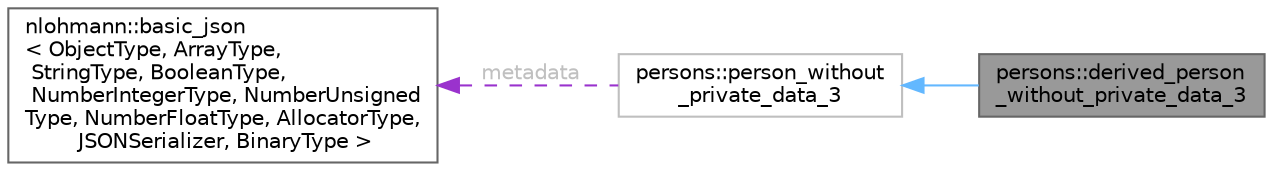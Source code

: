 digraph "persons::derived_person_without_private_data_3"
{
 // LATEX_PDF_SIZE
  bgcolor="transparent";
  edge [fontname=Helvetica,fontsize=10,labelfontname=Helvetica,labelfontsize=10];
  node [fontname=Helvetica,fontsize=10,shape=box,height=0.2,width=0.4];
  rankdir="LR";
  Node1 [id="Node000001",label="persons::derived_person\l_without_private_data_3",height=0.2,width=0.4,color="gray40", fillcolor="grey60", style="filled", fontcolor="black",tooltip=" "];
  Node2 -> Node1 [id="edge1_Node000001_Node000002",dir="back",color="steelblue1",style="solid",tooltip=" "];
  Node2 [id="Node000002",label="persons::person_without\l_private_data_3",height=0.2,width=0.4,color="grey75", fillcolor="white", style="filled",URL="$classpersons_1_1person__without__private__data__3.html",tooltip=" "];
  Node3 -> Node2 [id="edge2_Node000002_Node000003",dir="back",color="darkorchid3",style="dashed",tooltip=" ",label=" metadata",fontcolor="grey" ];
  Node3 [id="Node000003",label="nlohmann::basic_json\l\< ObjectType, ArrayType,\l StringType, BooleanType,\l NumberIntegerType, NumberUnsigned\lType, NumberFloatType, AllocatorType,\l JSONSerializer, BinaryType \>",height=0.2,width=0.4,color="gray40", fillcolor="white", style="filled",URL="$classnlohmann_1_1basic__json.html",tooltip="a class to store JSON values"];
}
